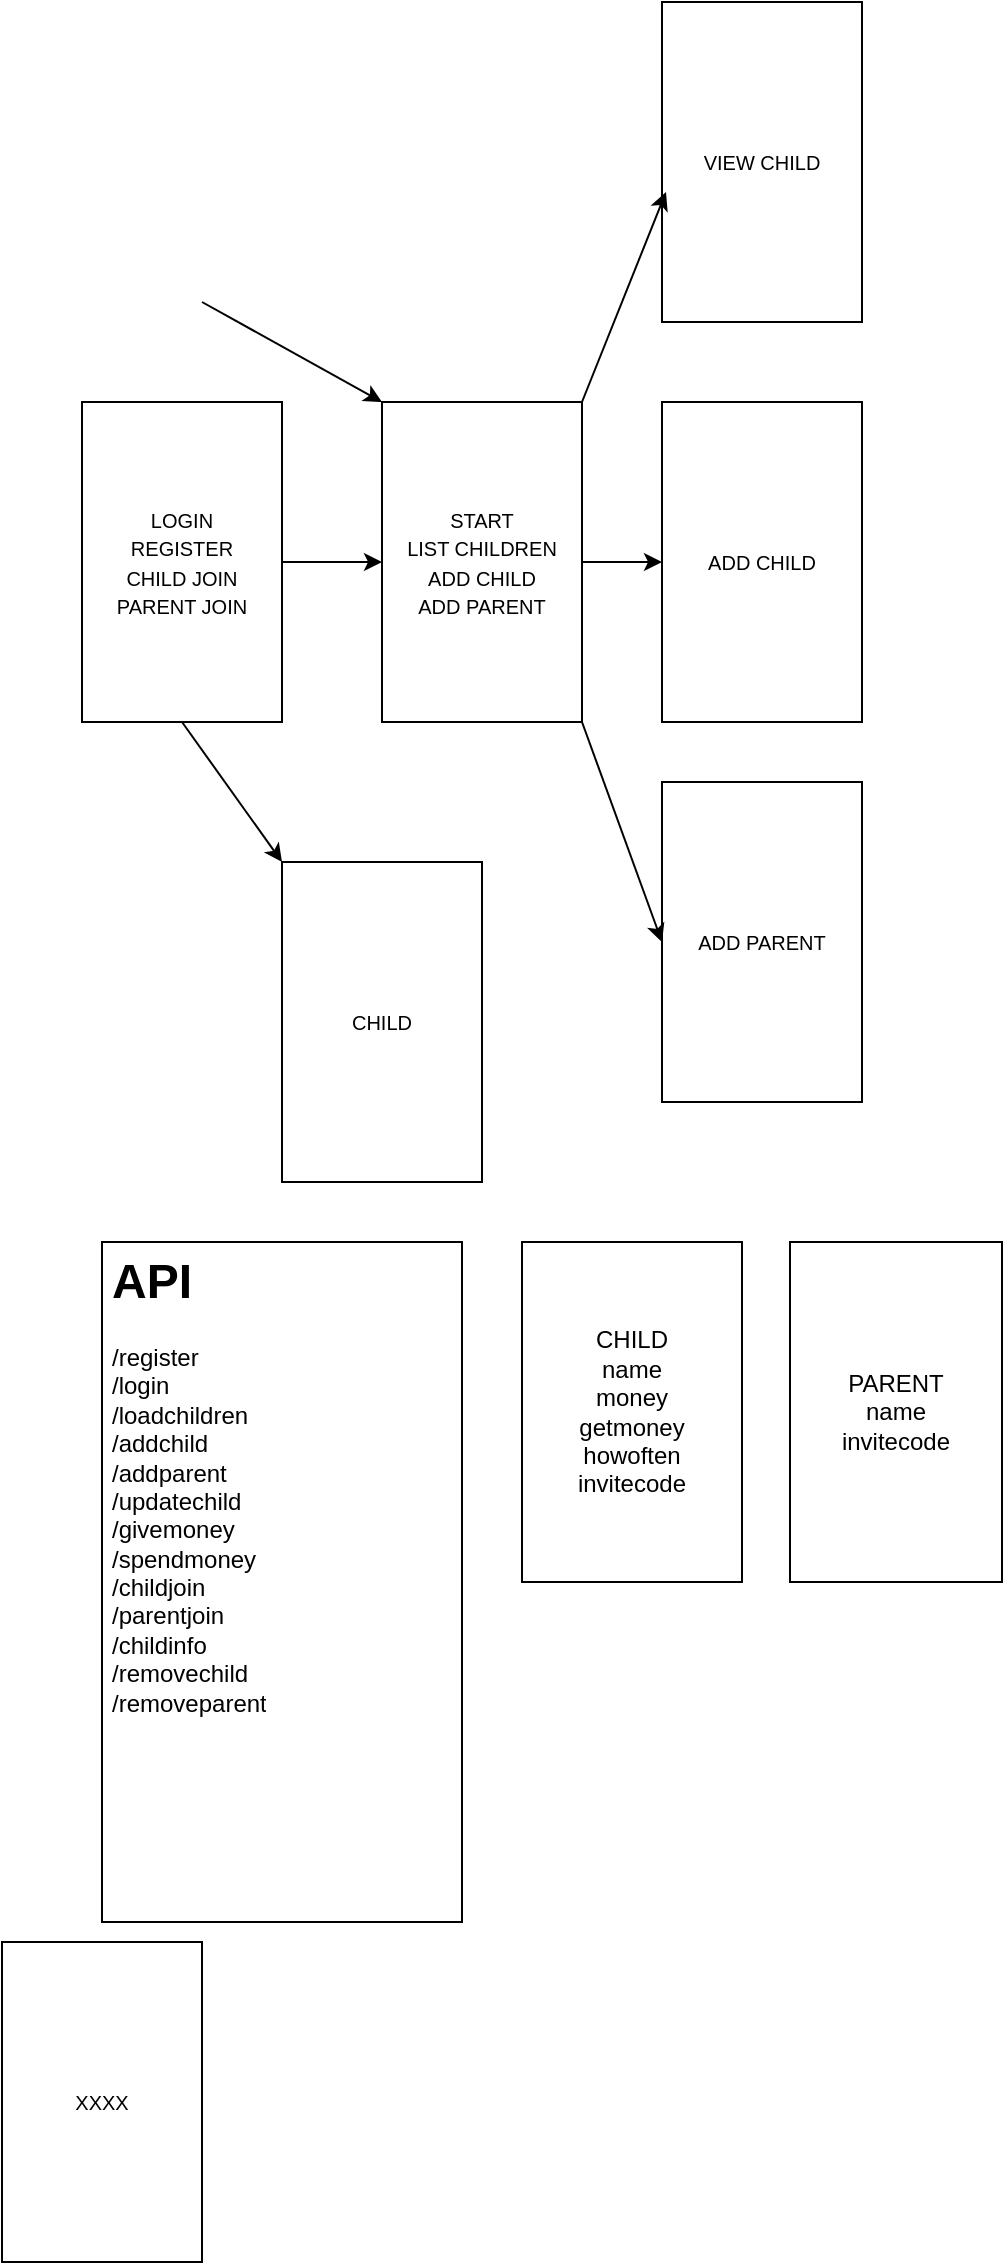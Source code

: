 <mxfile version="22.1.17" type="device">
  <diagram name="Sida-1" id="mx-uwZBf5vzpxmqzSgdW">
    <mxGraphModel dx="1012" dy="639" grid="1" gridSize="10" guides="1" tooltips="1" connect="1" arrows="1" fold="1" page="1" pageScale="1" pageWidth="827" pageHeight="1169" math="0" shadow="0">
      <root>
        <mxCell id="0" />
        <mxCell id="1" parent="0" />
        <mxCell id="aKNbtQWCYxxm_m_iL5gU-2" value="&lt;font style=&quot;font-size: 10px;&quot;&gt;LOGIN&lt;br&gt;REGISTER&lt;br&gt;CHILD JOIN&lt;br&gt;PARENT JOIN&lt;br&gt;&lt;/font&gt;" style="rounded=0;whiteSpace=wrap;html=1;" vertex="1" parent="1">
          <mxGeometry x="60" y="220" width="100" height="160" as="geometry" />
        </mxCell>
        <mxCell id="aKNbtQWCYxxm_m_iL5gU-6" value="&lt;font style=&quot;font-size: 10px;&quot;&gt;START&lt;br&gt;LIST CHILDREN&lt;br&gt;ADD CHILD&lt;br&gt;ADD PARENT&lt;br&gt;&lt;/font&gt;" style="rounded=0;whiteSpace=wrap;html=1;" vertex="1" parent="1">
          <mxGeometry x="210" y="220" width="100" height="160" as="geometry" />
        </mxCell>
        <mxCell id="aKNbtQWCYxxm_m_iL5gU-7" value="&lt;span style=&quot;font-size: 10px;&quot;&gt;XXXX&lt;/span&gt;" style="rounded=0;whiteSpace=wrap;html=1;" vertex="1" parent="1">
          <mxGeometry x="20" y="990" width="100" height="160" as="geometry" />
        </mxCell>
        <mxCell id="aKNbtQWCYxxm_m_iL5gU-8" value="&lt;span style=&quot;font-size: 10px;&quot;&gt;ADD CHILD&lt;/span&gt;" style="rounded=0;whiteSpace=wrap;html=1;" vertex="1" parent="1">
          <mxGeometry x="350" y="220" width="100" height="160" as="geometry" />
        </mxCell>
        <mxCell id="aKNbtQWCYxxm_m_iL5gU-9" value="&lt;span style=&quot;font-size: 10px;&quot;&gt;ADD PARENT&lt;/span&gt;" style="rounded=0;whiteSpace=wrap;html=1;" vertex="1" parent="1">
          <mxGeometry x="350" y="410" width="100" height="160" as="geometry" />
        </mxCell>
        <mxCell id="aKNbtQWCYxxm_m_iL5gU-10" value="&lt;span style=&quot;font-size: 10px;&quot;&gt;VIEW CHILD&lt;/span&gt;" style="rounded=0;whiteSpace=wrap;html=1;" vertex="1" parent="1">
          <mxGeometry x="350" y="20" width="100" height="160" as="geometry" />
        </mxCell>
        <mxCell id="aKNbtQWCYxxm_m_iL5gU-11" value="" style="endArrow=classic;html=1;rounded=0;exitX=1;exitY=0.5;exitDx=0;exitDy=0;entryX=0;entryY=0.5;entryDx=0;entryDy=0;" edge="1" parent="1" source="aKNbtQWCYxxm_m_iL5gU-2" target="aKNbtQWCYxxm_m_iL5gU-6">
          <mxGeometry width="50" height="50" relative="1" as="geometry">
            <mxPoint x="300" y="300" as="sourcePoint" />
            <mxPoint x="350" y="250" as="targetPoint" />
          </mxGeometry>
        </mxCell>
        <mxCell id="aKNbtQWCYxxm_m_iL5gU-12" value="" style="endArrow=classic;html=1;rounded=0;exitX=1;exitY=0.5;exitDx=0;exitDy=0;entryX=0;entryY=0;entryDx=0;entryDy=0;" edge="1" parent="1" target="aKNbtQWCYxxm_m_iL5gU-6">
          <mxGeometry width="50" height="50" relative="1" as="geometry">
            <mxPoint x="120" y="170" as="sourcePoint" />
            <mxPoint x="170" y="170" as="targetPoint" />
          </mxGeometry>
        </mxCell>
        <mxCell id="aKNbtQWCYxxm_m_iL5gU-13" value="" style="endArrow=classic;html=1;rounded=0;exitX=1;exitY=0;exitDx=0;exitDy=0;entryX=0.02;entryY=0.594;entryDx=0;entryDy=0;entryPerimeter=0;" edge="1" parent="1" source="aKNbtQWCYxxm_m_iL5gU-6" target="aKNbtQWCYxxm_m_iL5gU-10">
          <mxGeometry width="50" height="50" relative="1" as="geometry">
            <mxPoint x="270" y="130" as="sourcePoint" />
            <mxPoint x="320" y="130" as="targetPoint" />
          </mxGeometry>
        </mxCell>
        <mxCell id="aKNbtQWCYxxm_m_iL5gU-14" value="" style="endArrow=classic;html=1;rounded=0;exitX=1;exitY=0.5;exitDx=0;exitDy=0;entryX=0;entryY=0.5;entryDx=0;entryDy=0;" edge="1" parent="1" source="aKNbtQWCYxxm_m_iL5gU-6" target="aKNbtQWCYxxm_m_iL5gU-8">
          <mxGeometry width="50" height="50" relative="1" as="geometry">
            <mxPoint x="170" y="310" as="sourcePoint" />
            <mxPoint x="220" y="310" as="targetPoint" />
          </mxGeometry>
        </mxCell>
        <mxCell id="aKNbtQWCYxxm_m_iL5gU-15" value="" style="endArrow=classic;html=1;rounded=0;exitX=1;exitY=1;exitDx=0;exitDy=0;entryX=0;entryY=0.5;entryDx=0;entryDy=0;" edge="1" parent="1" source="aKNbtQWCYxxm_m_iL5gU-6" target="aKNbtQWCYxxm_m_iL5gU-9">
          <mxGeometry width="50" height="50" relative="1" as="geometry">
            <mxPoint x="320" y="310" as="sourcePoint" />
            <mxPoint x="360" y="310" as="targetPoint" />
          </mxGeometry>
        </mxCell>
        <mxCell id="aKNbtQWCYxxm_m_iL5gU-16" value="&lt;span style=&quot;font-size: 10px;&quot;&gt;CHILD&lt;/span&gt;" style="rounded=0;whiteSpace=wrap;html=1;" vertex="1" parent="1">
          <mxGeometry x="160" y="450" width="100" height="160" as="geometry" />
        </mxCell>
        <mxCell id="aKNbtQWCYxxm_m_iL5gU-17" value="" style="endArrow=classic;html=1;rounded=0;exitX=0.5;exitY=1;exitDx=0;exitDy=0;entryX=0;entryY=0;entryDx=0;entryDy=0;" edge="1" parent="1" source="aKNbtQWCYxxm_m_iL5gU-2" target="aKNbtQWCYxxm_m_iL5gU-16">
          <mxGeometry width="50" height="50" relative="1" as="geometry">
            <mxPoint x="170" y="310" as="sourcePoint" />
            <mxPoint x="220" y="310" as="targetPoint" />
          </mxGeometry>
        </mxCell>
        <mxCell id="aKNbtQWCYxxm_m_iL5gU-19" value="&lt;h1&gt;API&lt;/h1&gt;&lt;p&gt;/register&lt;br&gt;/login&lt;br&gt;/loadchildren&lt;br&gt;/addchild&lt;br&gt;/addparent&lt;br&gt;/updatechild&lt;br&gt;/givemoney&lt;br&gt;/spendmoney&lt;br&gt;/childjoin&lt;br&gt;/parentjoin&lt;br&gt;/childinfo&lt;br&gt;/removechild&lt;br&gt;/removeparent&lt;/p&gt;&lt;p&gt;&lt;br&gt;&lt;/p&gt;" style="text;html=1;strokeColor=default;fillColor=default;spacing=5;spacingTop=-20;whiteSpace=wrap;overflow=hidden;rounded=0;" vertex="1" parent="1">
          <mxGeometry x="70" y="640" width="180" height="340" as="geometry" />
        </mxCell>
        <mxCell id="aKNbtQWCYxxm_m_iL5gU-27" value="CHILD&lt;br&gt;name&lt;br&gt;money&lt;br&gt;getmoney&lt;br&gt;howoften&lt;br&gt;invitecode" style="rounded=0;whiteSpace=wrap;html=1;" vertex="1" parent="1">
          <mxGeometry x="280" y="640" width="110" height="170" as="geometry" />
        </mxCell>
        <mxCell id="aKNbtQWCYxxm_m_iL5gU-28" value="PARENT&lt;br&gt;name&lt;br&gt;invitecode" style="rounded=0;whiteSpace=wrap;html=1;" vertex="1" parent="1">
          <mxGeometry x="414" y="640" width="106" height="170" as="geometry" />
        </mxCell>
      </root>
    </mxGraphModel>
  </diagram>
</mxfile>
